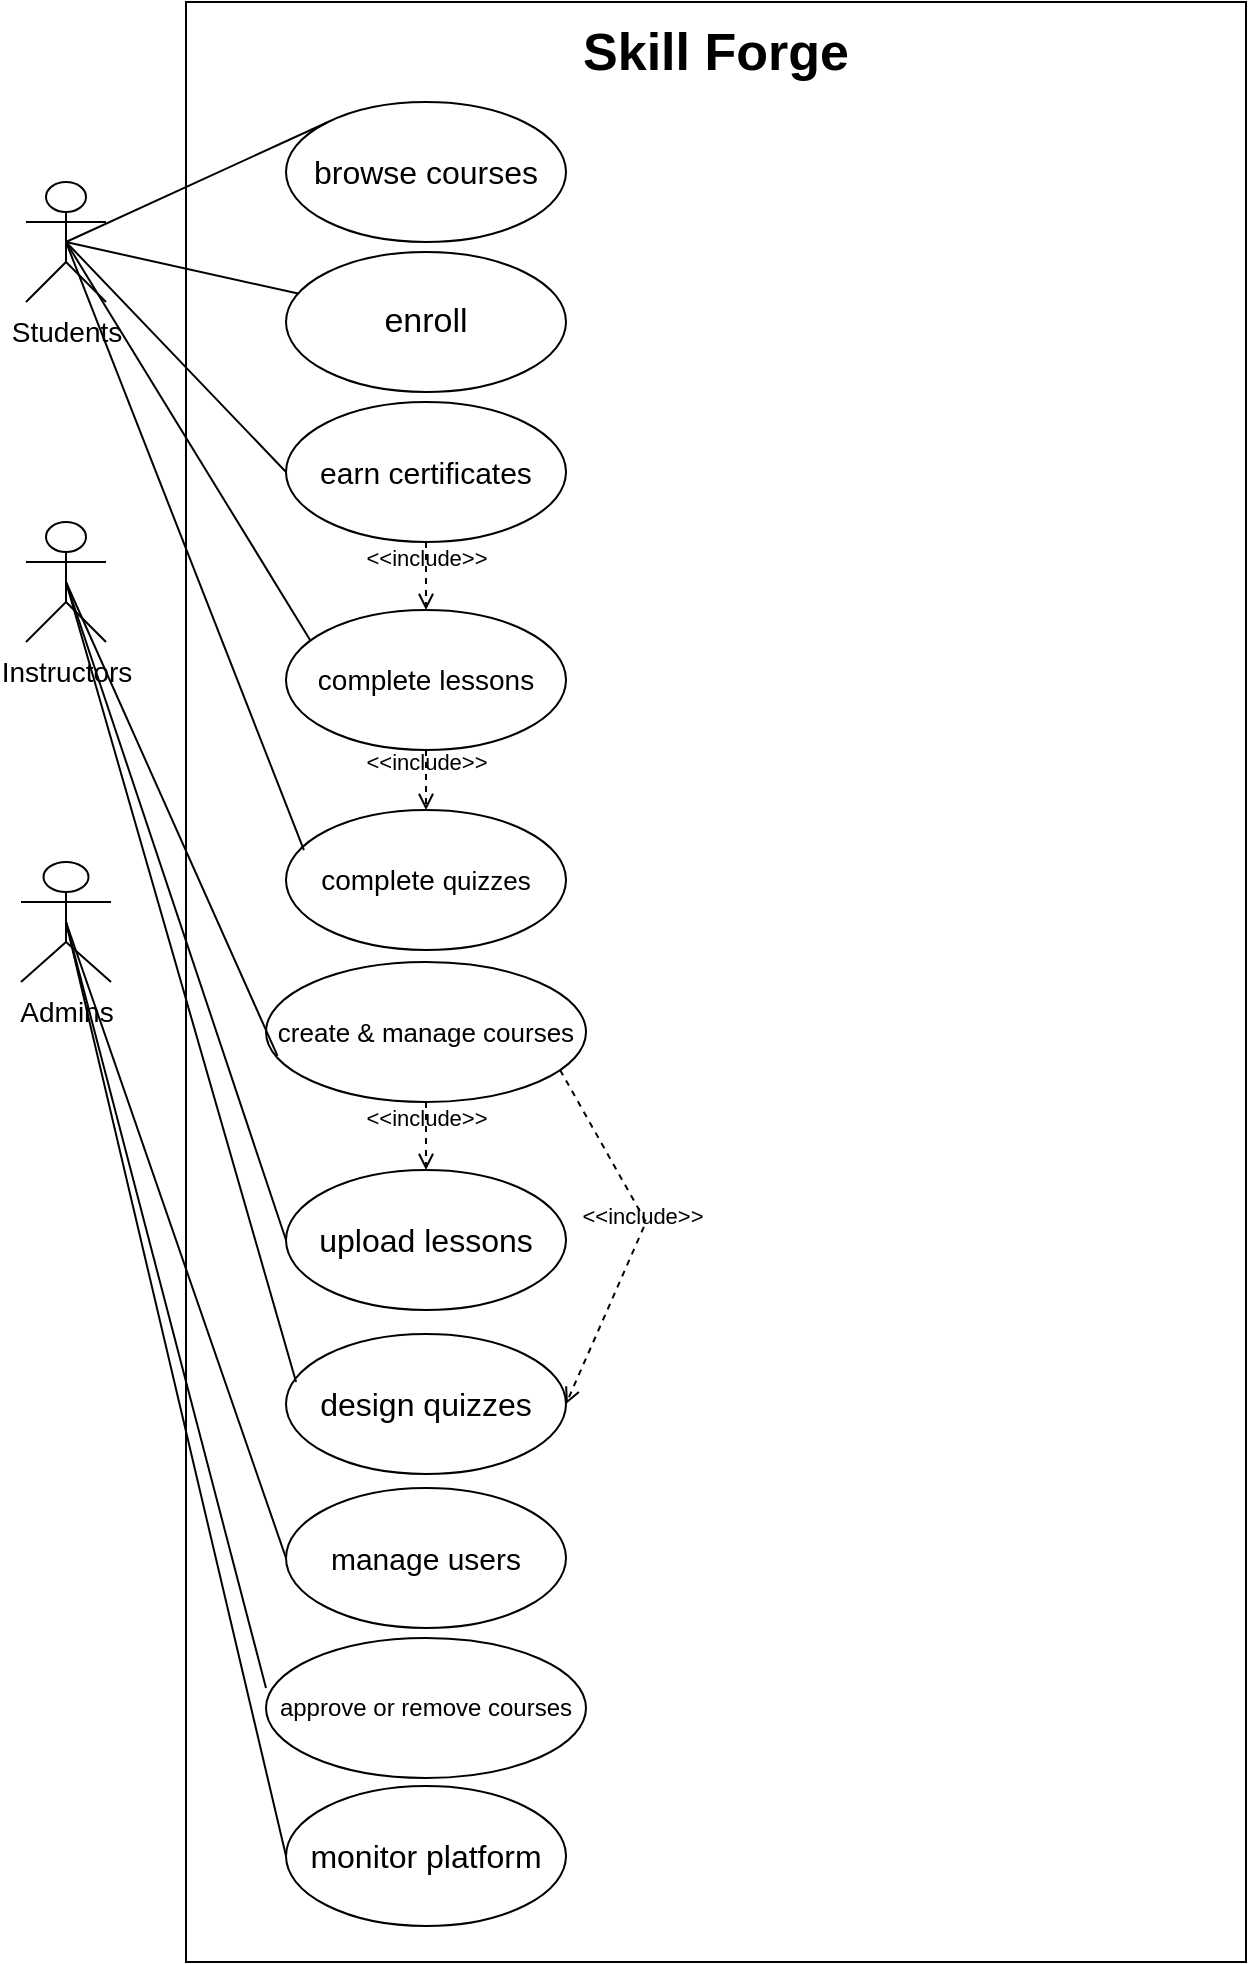 <mxfile version="28.2.8">
  <diagram name="Page-1" id="Gxm0UhKNNPYb4qAKGL-2">
    <mxGraphModel dx="864" dy="2136" grid="1" gridSize="10" guides="1" tooltips="1" connect="1" arrows="1" fold="1" page="1" pageScale="1" pageWidth="1169" pageHeight="1654" background="#ffffff" math="0" shadow="0">
      <root>
        <mxCell id="0" />
        <mxCell id="1" parent="0" />
        <mxCell id="vk3QnmqRLiSh6UPp8PLl-1" value="&lt;font face=&quot;Helvetica&quot; style=&quot;font-size: 14px;&quot;&gt;Students&lt;/font&gt;" style="shape=umlActor;verticalLabelPosition=bottom;verticalAlign=top;html=1;fontFamily=Times New Roman;noLabel=0;labelBackgroundColor=default;" vertex="1" parent="1">
          <mxGeometry x="70" y="80" width="40" height="60" as="geometry" />
        </mxCell>
        <mxCell id="vk3QnmqRLiSh6UPp8PLl-2" value="&lt;font style=&quot;font-size: 14px;&quot; face=&quot;Helvetica&quot;&gt;Instructors&lt;/font&gt;" style="shape=umlActor;verticalLabelPosition=bottom;verticalAlign=top;html=1;labelBackgroundColor=default;" vertex="1" parent="1">
          <mxGeometry x="70" y="250" width="40" height="60" as="geometry" />
        </mxCell>
        <mxCell id="vk3QnmqRLiSh6UPp8PLl-4" value="" style="whiteSpace=wrap;html=1;labelBackgroundColor=default;fontStyle=1" vertex="1" parent="1">
          <mxGeometry x="150" y="-10" width="530" height="980" as="geometry" />
        </mxCell>
        <mxCell id="vk3QnmqRLiSh6UPp8PLl-13" value="&lt;font style=&quot;font-size: 16px;&quot;&gt;browse courses&lt;/font&gt;" style="ellipse;whiteSpace=wrap;html=1;labelBackgroundColor=default;" vertex="1" parent="1">
          <mxGeometry x="200" y="40" width="140" height="70" as="geometry" />
        </mxCell>
        <mxCell id="vk3QnmqRLiSh6UPp8PLl-14" value="&lt;font style=&quot;font-size: 17px;&quot;&gt;enroll&lt;/font&gt;" style="ellipse;whiteSpace=wrap;html=1;labelBackgroundColor=default;" vertex="1" parent="1">
          <mxGeometry x="200" y="115" width="140" height="70" as="geometry" />
        </mxCell>
        <mxCell id="vk3QnmqRLiSh6UPp8PLl-15" value="&lt;font style=&quot;font-size: 13px;&quot;&gt;create &amp;amp; manage courses&lt;/font&gt;" style="ellipse;whiteSpace=wrap;html=1;labelBackgroundColor=default;" vertex="1" parent="1">
          <mxGeometry x="190" y="470" width="160" height="70" as="geometry" />
        </mxCell>
        <mxCell id="vk3QnmqRLiSh6UPp8PLl-16" value="&lt;font style=&quot;font-size: 16px;&quot;&gt;upload lessons&lt;/font&gt;" style="ellipse;whiteSpace=wrap;html=1;labelBackgroundColor=default;" vertex="1" parent="1">
          <mxGeometry x="200" y="574" width="140" height="70" as="geometry" />
        </mxCell>
        <mxCell id="vk3QnmqRLiSh6UPp8PLl-17" value="&lt;font style=&quot;font-size: 16px;&quot;&gt;design&amp;nbsp;quizzes&lt;/font&gt;" style="ellipse;whiteSpace=wrap;html=1;labelBackgroundColor=default;" vertex="1" parent="1">
          <mxGeometry x="200" y="656" width="140" height="70" as="geometry" />
        </mxCell>
        <mxCell id="vk3QnmqRLiSh6UPp8PLl-20" value="&lt;font style=&quot;font-size: 26px;&quot;&gt;&lt;b style=&quot;&quot;&gt;Skill Forge&lt;/b&gt;&lt;/font&gt;" style="text;html=1;whiteSpace=wrap;strokeColor=none;fillColor=none;align=center;verticalAlign=middle;rounded=0;labelBackgroundColor=default;" vertex="1" parent="1">
          <mxGeometry x="300" width="230" height="30" as="geometry" />
        </mxCell>
        <mxCell id="vk3QnmqRLiSh6UPp8PLl-21" value="&lt;font style=&quot;font-size: 14px;&quot;&gt;Admins&lt;/font&gt;" style="shape=umlActor;verticalLabelPosition=bottom;verticalAlign=top;html=1;outlineConnect=0;labelBackgroundColor=default;" vertex="1" parent="1">
          <mxGeometry x="67.5" y="420" width="45" height="60" as="geometry" />
        </mxCell>
        <mxCell id="vk3QnmqRLiSh6UPp8PLl-24" value="&lt;font style=&quot;font-size: 15px;&quot;&gt;manage users&lt;/font&gt;" style="ellipse;whiteSpace=wrap;html=1;labelBackgroundColor=default;" vertex="1" parent="1">
          <mxGeometry x="200" y="733" width="140" height="70" as="geometry" />
        </mxCell>
        <mxCell id="vk3QnmqRLiSh6UPp8PLl-25" value="&lt;font&gt;approve or remove courses&lt;/font&gt;" style="ellipse;whiteSpace=wrap;html=1;labelBackgroundColor=default;" vertex="1" parent="1">
          <mxGeometry x="190" y="808" width="160" height="70" as="geometry" />
        </mxCell>
        <mxCell id="vk3QnmqRLiSh6UPp8PLl-26" value="&lt;font style=&quot;font-size: 16px;&quot;&gt;monitor&amp;nbsp;platform&lt;/font&gt;" style="ellipse;whiteSpace=wrap;html=1;labelBackgroundColor=default;" vertex="1" parent="1">
          <mxGeometry x="200" y="882" width="140" height="70" as="geometry" />
        </mxCell>
        <mxCell id="vk3QnmqRLiSh6UPp8PLl-29" value="" style="endArrow=none;html=1;rounded=0;labelBackgroundColor=default;entryX=0;entryY=0;entryDx=0;entryDy=0;" edge="1" parent="1" target="vk3QnmqRLiSh6UPp8PLl-13">
          <mxGeometry relative="1" as="geometry">
            <mxPoint x="90" y="110" as="sourcePoint" />
            <mxPoint x="200" y="90" as="targetPoint" />
          </mxGeometry>
        </mxCell>
        <mxCell id="vk3QnmqRLiSh6UPp8PLl-36" value="" style="endArrow=none;html=1;rounded=0;labelBackgroundColor=default;" edge="1" parent="1" source="vk3QnmqRLiSh6UPp8PLl-14">
          <mxGeometry relative="1" as="geometry">
            <mxPoint x="340" y="290" as="sourcePoint" />
            <mxPoint x="90" y="110" as="targetPoint" />
            <Array as="points" />
          </mxGeometry>
        </mxCell>
        <mxCell id="vk3QnmqRLiSh6UPp8PLl-37" value="" style="endArrow=none;html=1;rounded=0;entryX=0.5;entryY=0.5;entryDx=0;entryDy=0;entryPerimeter=0;exitX=0.036;exitY=0.671;exitDx=0;exitDy=0;exitPerimeter=0;labelBackgroundColor=default;" edge="1" parent="1" source="vk3QnmqRLiSh6UPp8PLl-15" target="vk3QnmqRLiSh6UPp8PLl-2">
          <mxGeometry relative="1" as="geometry">
            <mxPoint x="340" y="290" as="sourcePoint" />
            <mxPoint x="500" y="290" as="targetPoint" />
          </mxGeometry>
        </mxCell>
        <mxCell id="vk3QnmqRLiSh6UPp8PLl-38" value="" style="endArrow=none;html=1;rounded=0;entryX=0;entryY=0.5;entryDx=0;entryDy=0;labelBackgroundColor=default;" edge="1" parent="1" target="vk3QnmqRLiSh6UPp8PLl-16">
          <mxGeometry relative="1" as="geometry">
            <mxPoint x="90" y="280" as="sourcePoint" />
            <mxPoint x="500" y="290" as="targetPoint" />
          </mxGeometry>
        </mxCell>
        <mxCell id="vk3QnmqRLiSh6UPp8PLl-39" value="" style="endArrow=none;html=1;rounded=0;entryX=0.036;entryY=0.343;entryDx=0;entryDy=0;entryPerimeter=0;exitX=0.5;exitY=0.5;exitDx=0;exitDy=0;exitPerimeter=0;labelBackgroundColor=default;" edge="1" parent="1" source="vk3QnmqRLiSh6UPp8PLl-2" target="vk3QnmqRLiSh6UPp8PLl-17">
          <mxGeometry relative="1" as="geometry">
            <mxPoint x="340" y="290" as="sourcePoint" />
            <mxPoint x="500" y="290" as="targetPoint" />
          </mxGeometry>
        </mxCell>
        <mxCell id="vk3QnmqRLiSh6UPp8PLl-40" value="" style="endArrow=none;html=1;rounded=0;exitX=0.5;exitY=0.5;exitDx=0;exitDy=0;exitPerimeter=0;labelBackgroundColor=default;entryX=0;entryY=0.5;entryDx=0;entryDy=0;" edge="1" parent="1" source="vk3QnmqRLiSh6UPp8PLl-21" target="vk3QnmqRLiSh6UPp8PLl-24">
          <mxGeometry relative="1" as="geometry">
            <mxPoint x="340" y="490" as="sourcePoint" />
            <mxPoint x="200" y="460" as="targetPoint" />
          </mxGeometry>
        </mxCell>
        <mxCell id="vk3QnmqRLiSh6UPp8PLl-41" value="" style="endArrow=none;html=1;rounded=0;labelBackgroundColor=default;entryX=0;entryY=0.357;entryDx=0;entryDy=0;entryPerimeter=0;" edge="1" parent="1" target="vk3QnmqRLiSh6UPp8PLl-25">
          <mxGeometry relative="1" as="geometry">
            <mxPoint x="90" y="450" as="sourcePoint" />
            <mxPoint x="500" y="490" as="targetPoint" />
          </mxGeometry>
        </mxCell>
        <mxCell id="vk3QnmqRLiSh6UPp8PLl-42" value="" style="endArrow=none;html=1;rounded=0;exitX=0.5;exitY=0.5;exitDx=0;exitDy=0;exitPerimeter=0;entryX=0;entryY=0.5;entryDx=0;entryDy=0;labelBackgroundColor=default;" edge="1" parent="1" source="vk3QnmqRLiSh6UPp8PLl-21" target="vk3QnmqRLiSh6UPp8PLl-26">
          <mxGeometry relative="1" as="geometry">
            <mxPoint x="100" y="450" as="sourcePoint" />
            <mxPoint x="500" y="490" as="targetPoint" />
          </mxGeometry>
        </mxCell>
        <mxCell id="vk3QnmqRLiSh6UPp8PLl-60" value="&lt;span style=&quot;font-size: 15px;&quot;&gt;earn certificates&lt;/span&gt;" style="ellipse;whiteSpace=wrap;html=1;" vertex="1" parent="1">
          <mxGeometry x="200" y="190" width="140" height="70" as="geometry" />
        </mxCell>
        <mxCell id="vk3QnmqRLiSh6UPp8PLl-61" value="" style="endArrow=none;html=1;rounded=0;labelBackgroundColor=default;exitX=0;exitY=0.5;exitDx=0;exitDy=0;" edge="1" parent="1" source="vk3QnmqRLiSh6UPp8PLl-60">
          <mxGeometry relative="1" as="geometry">
            <mxPoint x="227" y="199" as="sourcePoint" />
            <mxPoint x="90" y="110" as="targetPoint" />
            <Array as="points" />
          </mxGeometry>
        </mxCell>
        <mxCell id="vk3QnmqRLiSh6UPp8PLl-64" value="&amp;lt;&amp;lt;include&amp;gt;&amp;gt;" style="html=1;verticalAlign=bottom;labelBackgroundColor=none;endArrow=open;endFill=0;dashed=1;rounded=0;entryX=0.5;entryY=0;entryDx=0;entryDy=0;exitX=0.5;exitY=1;exitDx=0;exitDy=0;" edge="1" parent="1" source="vk3QnmqRLiSh6UPp8PLl-60" target="vk3QnmqRLiSh6UPp8PLl-65">
          <mxGeometry width="160" relative="1" as="geometry">
            <mxPoint x="340" y="230" as="sourcePoint" />
            <mxPoint x="490" y="230" as="targetPoint" />
          </mxGeometry>
        </mxCell>
        <mxCell id="vk3QnmqRLiSh6UPp8PLl-65" value="&lt;font style=&quot;font-size: 14px;&quot;&gt;complete lessons&lt;/font&gt;" style="ellipse;whiteSpace=wrap;html=1;" vertex="1" parent="1">
          <mxGeometry x="200" y="294" width="140" height="70" as="geometry" />
        </mxCell>
        <mxCell id="vk3QnmqRLiSh6UPp8PLl-67" value="&lt;span style=&quot;font-size: 14px;&quot;&gt;complete&amp;nbsp;&lt;/span&gt;&lt;font style=&quot;font-size: 13px;&quot;&gt;quizzes&lt;/font&gt;" style="ellipse;whiteSpace=wrap;html=1;" vertex="1" parent="1">
          <mxGeometry x="200" y="394" width="140" height="70" as="geometry" />
        </mxCell>
        <mxCell id="vk3QnmqRLiSh6UPp8PLl-69" value="&amp;lt;&amp;lt;include&amp;gt;&amp;gt;" style="html=1;verticalAlign=bottom;labelBackgroundColor=none;endArrow=open;endFill=0;dashed=1;rounded=0;entryX=0.5;entryY=0;entryDx=0;entryDy=0;exitX=0.5;exitY=1;exitDx=0;exitDy=0;" edge="1" parent="1" source="vk3QnmqRLiSh6UPp8PLl-65" target="vk3QnmqRLiSh6UPp8PLl-67">
          <mxGeometry width="160" relative="1" as="geometry">
            <mxPoint x="330" y="220" as="sourcePoint" />
            <mxPoint x="490" y="220" as="targetPoint" />
          </mxGeometry>
        </mxCell>
        <mxCell id="vk3QnmqRLiSh6UPp8PLl-70" value="" style="endArrow=none;html=1;rounded=0;entryX=0.086;entryY=0.214;entryDx=0;entryDy=0;entryPerimeter=0;" edge="1" parent="1" target="vk3QnmqRLiSh6UPp8PLl-65">
          <mxGeometry relative="1" as="geometry">
            <mxPoint x="90" y="110" as="sourcePoint" />
            <mxPoint x="200" y="310" as="targetPoint" />
          </mxGeometry>
        </mxCell>
        <mxCell id="vk3QnmqRLiSh6UPp8PLl-71" value="" style="endArrow=none;html=1;rounded=0;entryX=0.064;entryY=0.286;entryDx=0;entryDy=0;entryPerimeter=0;" edge="1" parent="1" target="vk3QnmqRLiSh6UPp8PLl-67">
          <mxGeometry relative="1" as="geometry">
            <mxPoint x="90" y="110" as="sourcePoint" />
            <mxPoint x="490" y="320" as="targetPoint" />
          </mxGeometry>
        </mxCell>
        <mxCell id="vk3QnmqRLiSh6UPp8PLl-72" value="&amp;lt;&amp;lt;include&amp;gt;&amp;gt;" style="html=1;verticalAlign=bottom;labelBackgroundColor=none;endArrow=open;endFill=0;dashed=1;rounded=0;exitX=0.5;exitY=1;exitDx=0;exitDy=0;entryX=0.5;entryY=0;entryDx=0;entryDy=0;" edge="1" parent="1" source="vk3QnmqRLiSh6UPp8PLl-15" target="vk3QnmqRLiSh6UPp8PLl-16">
          <mxGeometry width="160" relative="1" as="geometry">
            <mxPoint x="330" y="470" as="sourcePoint" />
            <mxPoint x="490" y="470" as="targetPoint" />
          </mxGeometry>
        </mxCell>
        <mxCell id="vk3QnmqRLiSh6UPp8PLl-73" value="&amp;lt;&amp;lt;include&amp;gt;&amp;gt;" style="html=1;verticalAlign=bottom;labelBackgroundColor=none;endArrow=open;endFill=0;dashed=1;rounded=0;exitX=0.919;exitY=0.771;exitDx=0;exitDy=0;exitPerimeter=0;entryX=1;entryY=0.5;entryDx=0;entryDy=0;" edge="1" parent="1" source="vk3QnmqRLiSh6UPp8PLl-15" target="vk3QnmqRLiSh6UPp8PLl-17">
          <mxGeometry width="160" relative="1" as="geometry">
            <mxPoint x="330" y="670" as="sourcePoint" />
            <mxPoint x="490" y="670" as="targetPoint" />
            <Array as="points">
              <mxPoint x="380" y="600" />
            </Array>
          </mxGeometry>
        </mxCell>
      </root>
    </mxGraphModel>
  </diagram>
</mxfile>
